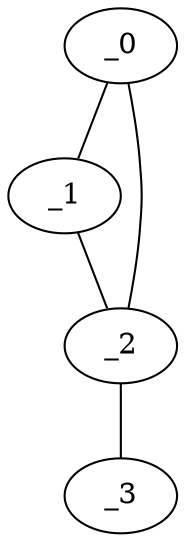 graph ZP1_0120 {
	_0	 [x="0.487876",
		y="2.96337"];
	_1	 [x="2.67627",
		y="2.37464"];
	_0 -- _1;
	_2	 [x="0.884924",
		y="0.252066"];
	_0 -- _2;
	_1 -- _2;
	_3	 [x="2.82597",
		y="0.140556"];
	_2 -- _3;
}
